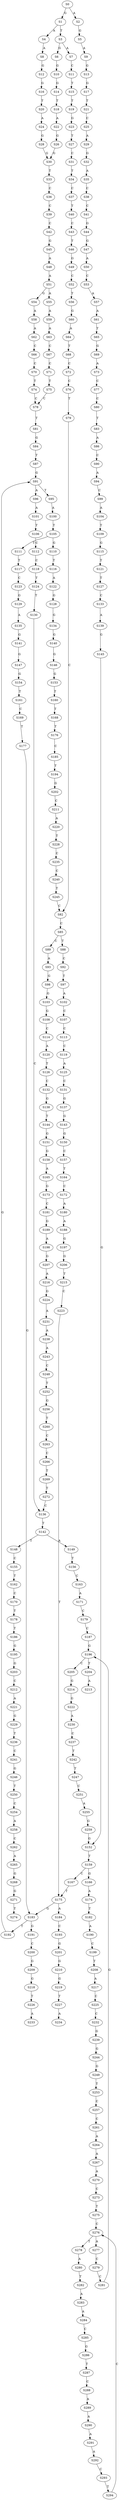 strict digraph  {
	S0 -> S1 [ label = G ];
	S0 -> S2 [ label = A ];
	S1 -> S3 [ label = T ];
	S1 -> S4 [ label = A ];
	S2 -> S5 [ label = G ];
	S3 -> S6 [ label = G ];
	S3 -> S7 [ label = A ];
	S4 -> S8 [ label = A ];
	S5 -> S9 [ label = A ];
	S6 -> S10 [ label = G ];
	S7 -> S11 [ label = C ];
	S8 -> S12 [ label = G ];
	S9 -> S13 [ label = G ];
	S10 -> S14 [ label = G ];
	S11 -> S15 [ label = T ];
	S12 -> S16 [ label = G ];
	S13 -> S17 [ label = G ];
	S14 -> S18 [ label = T ];
	S15 -> S19 [ label = T ];
	S16 -> S20 [ label = T ];
	S17 -> S21 [ label = T ];
	S18 -> S22 [ label = A ];
	S19 -> S23 [ label = G ];
	S20 -> S24 [ label = A ];
	S21 -> S25 [ label = C ];
	S22 -> S26 [ label = G ];
	S23 -> S27 [ label = T ];
	S24 -> S28 [ label = G ];
	S25 -> S29 [ label = A ];
	S26 -> S30 [ label = G ];
	S27 -> S31 [ label = C ];
	S28 -> S30 [ label = G ];
	S29 -> S32 [ label = G ];
	S30 -> S33 [ label = T ];
	S31 -> S34 [ label = T ];
	S32 -> S35 [ label = A ];
	S33 -> S36 [ label = C ];
	S34 -> S37 [ label = C ];
	S35 -> S38 [ label = C ];
	S36 -> S39 [ label = C ];
	S37 -> S40 [ label = T ];
	S38 -> S41 [ label = C ];
	S39 -> S42 [ label = C ];
	S40 -> S43 [ label = C ];
	S41 -> S44 [ label = G ];
	S42 -> S45 [ label = G ];
	S43 -> S46 [ label = T ];
	S44 -> S47 [ label = G ];
	S45 -> S48 [ label = A ];
	S46 -> S49 [ label = G ];
	S47 -> S50 [ label = A ];
	S48 -> S51 [ label = A ];
	S49 -> S52 [ label = C ];
	S50 -> S53 [ label = C ];
	S51 -> S54 [ label = G ];
	S51 -> S55 [ label = A ];
	S52 -> S56 [ label = T ];
	S53 -> S57 [ label = A ];
	S54 -> S58 [ label = A ];
	S55 -> S59 [ label = A ];
	S56 -> S60 [ label = G ];
	S57 -> S61 [ label = A ];
	S58 -> S62 [ label = A ];
	S59 -> S63 [ label = A ];
	S60 -> S64 [ label = A ];
	S61 -> S65 [ label = T ];
	S62 -> S66 [ label = C ];
	S63 -> S67 [ label = C ];
	S64 -> S68 [ label = T ];
	S65 -> S69 [ label = G ];
	S66 -> S70 [ label = C ];
	S67 -> S71 [ label = C ];
	S68 -> S72 [ label = C ];
	S69 -> S73 [ label = A ];
	S70 -> S74 [ label = T ];
	S71 -> S75 [ label = T ];
	S72 -> S76 [ label = C ];
	S73 -> S77 [ label = C ];
	S74 -> S78 [ label = C ];
	S75 -> S78 [ label = C ];
	S76 -> S79 [ label = T ];
	S77 -> S80 [ label = C ];
	S78 -> S81 [ label = T ];
	S79 -> S82 [ label = C ];
	S80 -> S83 [ label = T ];
	S81 -> S84 [ label = G ];
	S82 -> S85 [ label = C ];
	S83 -> S86 [ label = A ];
	S84 -> S87 [ label = T ];
	S85 -> S88 [ label = T ];
	S85 -> S89 [ label = C ];
	S86 -> S90 [ label = C ];
	S87 -> S91 [ label = G ];
	S88 -> S92 [ label = C ];
	S89 -> S93 [ label = A ];
	S90 -> S94 [ label = A ];
	S91 -> S95 [ label = T ];
	S91 -> S96 [ label = A ];
	S92 -> S97 [ label = T ];
	S93 -> S98 [ label = G ];
	S94 -> S99 [ label = C ];
	S95 -> S100 [ label = A ];
	S96 -> S101 [ label = A ];
	S97 -> S102 [ label = A ];
	S98 -> S103 [ label = G ];
	S99 -> S104 [ label = A ];
	S100 -> S105 [ label = T ];
	S101 -> S106 [ label = T ];
	S102 -> S107 [ label = C ];
	S103 -> S108 [ label = G ];
	S104 -> S109 [ label = T ];
	S105 -> S110 [ label = G ];
	S105 -> S111 [ label = T ];
	S106 -> S112 [ label = C ];
	S107 -> S113 [ label = C ];
	S108 -> S114 [ label = C ];
	S109 -> S115 [ label = G ];
	S110 -> S116 [ label = T ];
	S111 -> S117 [ label = T ];
	S112 -> S118 [ label = C ];
	S113 -> S119 [ label = C ];
	S114 -> S120 [ label = A ];
	S115 -> S121 [ label = T ];
	S116 -> S122 [ label = A ];
	S117 -> S123 [ label = C ];
	S118 -> S124 [ label = T ];
	S119 -> S125 [ label = A ];
	S120 -> S126 [ label = T ];
	S121 -> S127 [ label = T ];
	S122 -> S128 [ label = G ];
	S123 -> S129 [ label = G ];
	S124 -> S130 [ label = T ];
	S125 -> S131 [ label = C ];
	S126 -> S132 [ label = C ];
	S127 -> S133 [ label = C ];
	S128 -> S134 [ label = G ];
	S129 -> S135 [ label = A ];
	S130 -> S136 [ label = C ];
	S131 -> S137 [ label = G ];
	S132 -> S138 [ label = G ];
	S133 -> S139 [ label = A ];
	S134 -> S140 [ label = G ];
	S135 -> S141 [ label = G ];
	S136 -> S142 [ label = T ];
	S137 -> S143 [ label = G ];
	S138 -> S144 [ label = T ];
	S139 -> S145 [ label = G ];
	S140 -> S146 [ label = G ];
	S141 -> S147 [ label = G ];
	S142 -> S148 [ label = T ];
	S142 -> S149 [ label = A ];
	S143 -> S150 [ label = G ];
	S144 -> S151 [ label = G ];
	S145 -> S152 [ label = G ];
	S146 -> S153 [ label = G ];
	S147 -> S154 [ label = G ];
	S148 -> S155 [ label = C ];
	S149 -> S156 [ label = T ];
	S150 -> S157 [ label = C ];
	S151 -> S158 [ label = G ];
	S152 -> S159 [ label = T ];
	S153 -> S160 [ label = T ];
	S154 -> S161 [ label = T ];
	S155 -> S162 [ label = T ];
	S156 -> S163 [ label = C ];
	S157 -> S164 [ label = T ];
	S158 -> S165 [ label = A ];
	S159 -> S166 [ label = G ];
	S159 -> S167 [ label = C ];
	S160 -> S168 [ label = T ];
	S161 -> S169 [ label = C ];
	S162 -> S170 [ label = C ];
	S163 -> S171 [ label = A ];
	S164 -> S172 [ label = C ];
	S165 -> S173 [ label = G ];
	S166 -> S174 [ label = A ];
	S167 -> S175 [ label = T ];
	S168 -> S176 [ label = T ];
	S169 -> S177 [ label = T ];
	S170 -> S178 [ label = T ];
	S171 -> S179 [ label = C ];
	S172 -> S180 [ label = A ];
	S173 -> S181 [ label = C ];
	S174 -> S182 [ label = T ];
	S175 -> S183 [ label = G ];
	S175 -> S184 [ label = A ];
	S176 -> S185 [ label = C ];
	S177 -> S183 [ label = G ];
	S178 -> S186 [ label = T ];
	S179 -> S187 [ label = C ];
	S180 -> S188 [ label = A ];
	S181 -> S189 [ label = G ];
	S182 -> S190 [ label = A ];
	S183 -> S191 [ label = G ];
	S183 -> S192 [ label = T ];
	S184 -> S193 [ label = C ];
	S185 -> S194 [ label = T ];
	S186 -> S195 [ label = G ];
	S187 -> S196 [ label = G ];
	S188 -> S197 [ label = G ];
	S189 -> S198 [ label = A ];
	S190 -> S199 [ label = C ];
	S191 -> S200 [ label = C ];
	S192 -> S91 [ label = G ];
	S193 -> S201 [ label = G ];
	S194 -> S202 [ label = G ];
	S195 -> S203 [ label = G ];
	S196 -> S204 [ label = T ];
	S196 -> S205 [ label = C ];
	S197 -> S206 [ label = G ];
	S198 -> S207 [ label = G ];
	S199 -> S208 [ label = T ];
	S200 -> S209 [ label = G ];
	S201 -> S210 [ label = G ];
	S202 -> S211 [ label = C ];
	S203 -> S212 [ label = C ];
	S204 -> S213 [ label = A ];
	S205 -> S214 [ label = G ];
	S206 -> S215 [ label = T ];
	S207 -> S216 [ label = A ];
	S208 -> S217 [ label = A ];
	S209 -> S218 [ label = G ];
	S210 -> S219 [ label = G ];
	S211 -> S220 [ label = A ];
	S212 -> S221 [ label = A ];
	S214 -> S222 [ label = G ];
	S215 -> S223 [ label = C ];
	S216 -> S224 [ label = G ];
	S217 -> S225 [ label = C ];
	S218 -> S226 [ label = T ];
	S219 -> S227 [ label = T ];
	S220 -> S228 [ label = T ];
	S221 -> S229 [ label = G ];
	S222 -> S230 [ label = A ];
	S223 -> S175 [ label = T ];
	S224 -> S231 [ label = A ];
	S225 -> S232 [ label = C ];
	S226 -> S233 [ label = A ];
	S227 -> S234 [ label = A ];
	S228 -> S235 [ label = C ];
	S229 -> S236 [ label = T ];
	S230 -> S237 [ label = C ];
	S231 -> S238 [ label = A ];
	S232 -> S239 [ label = G ];
	S235 -> S240 [ label = C ];
	S236 -> S241 [ label = C ];
	S237 -> S242 [ label = T ];
	S238 -> S243 [ label = A ];
	S239 -> S244 [ label = G ];
	S240 -> S245 [ label = T ];
	S241 -> S246 [ label = G ];
	S242 -> S247 [ label = T ];
	S243 -> S248 [ label = C ];
	S244 -> S249 [ label = G ];
	S245 -> S82 [ label = C ];
	S246 -> S250 [ label = T ];
	S247 -> S251 [ label = C ];
	S248 -> S252 [ label = T ];
	S249 -> S253 [ label = T ];
	S250 -> S254 [ label = C ];
	S251 -> S255 [ label = A ];
	S252 -> S256 [ label = G ];
	S253 -> S257 [ label = C ];
	S254 -> S258 [ label = A ];
	S255 -> S259 [ label = G ];
	S256 -> S260 [ label = T ];
	S257 -> S261 [ label = C ];
	S258 -> S262 [ label = C ];
	S259 -> S152 [ label = G ];
	S260 -> S263 [ label = C ];
	S261 -> S264 [ label = A ];
	S262 -> S265 [ label = A ];
	S263 -> S266 [ label = C ];
	S264 -> S267 [ label = A ];
	S265 -> S268 [ label = G ];
	S266 -> S269 [ label = T ];
	S267 -> S270 [ label = A ];
	S268 -> S271 [ label = G ];
	S269 -> S272 [ label = T ];
	S270 -> S273 [ label = C ];
	S271 -> S274 [ label = T ];
	S272 -> S136 [ label = C ];
	S273 -> S275 [ label = T ];
	S275 -> S276 [ label = C ];
	S276 -> S277 [ label = A ];
	S276 -> S278 [ label = T ];
	S277 -> S279 [ label = C ];
	S278 -> S280 [ label = A ];
	S279 -> S281 [ label = C ];
	S280 -> S282 [ label = T ];
	S281 -> S196 [ label = G ];
	S282 -> S283 [ label = A ];
	S283 -> S284 [ label = A ];
	S284 -> S285 [ label = C ];
	S285 -> S286 [ label = G ];
	S286 -> S287 [ label = T ];
	S287 -> S288 [ label = C ];
	S288 -> S289 [ label = A ];
	S289 -> S290 [ label = A ];
	S290 -> S291 [ label = A ];
	S291 -> S292 [ label = A ];
	S292 -> S293 [ label = C ];
	S293 -> S294 [ label = T ];
	S294 -> S276 [ label = C ];
}

